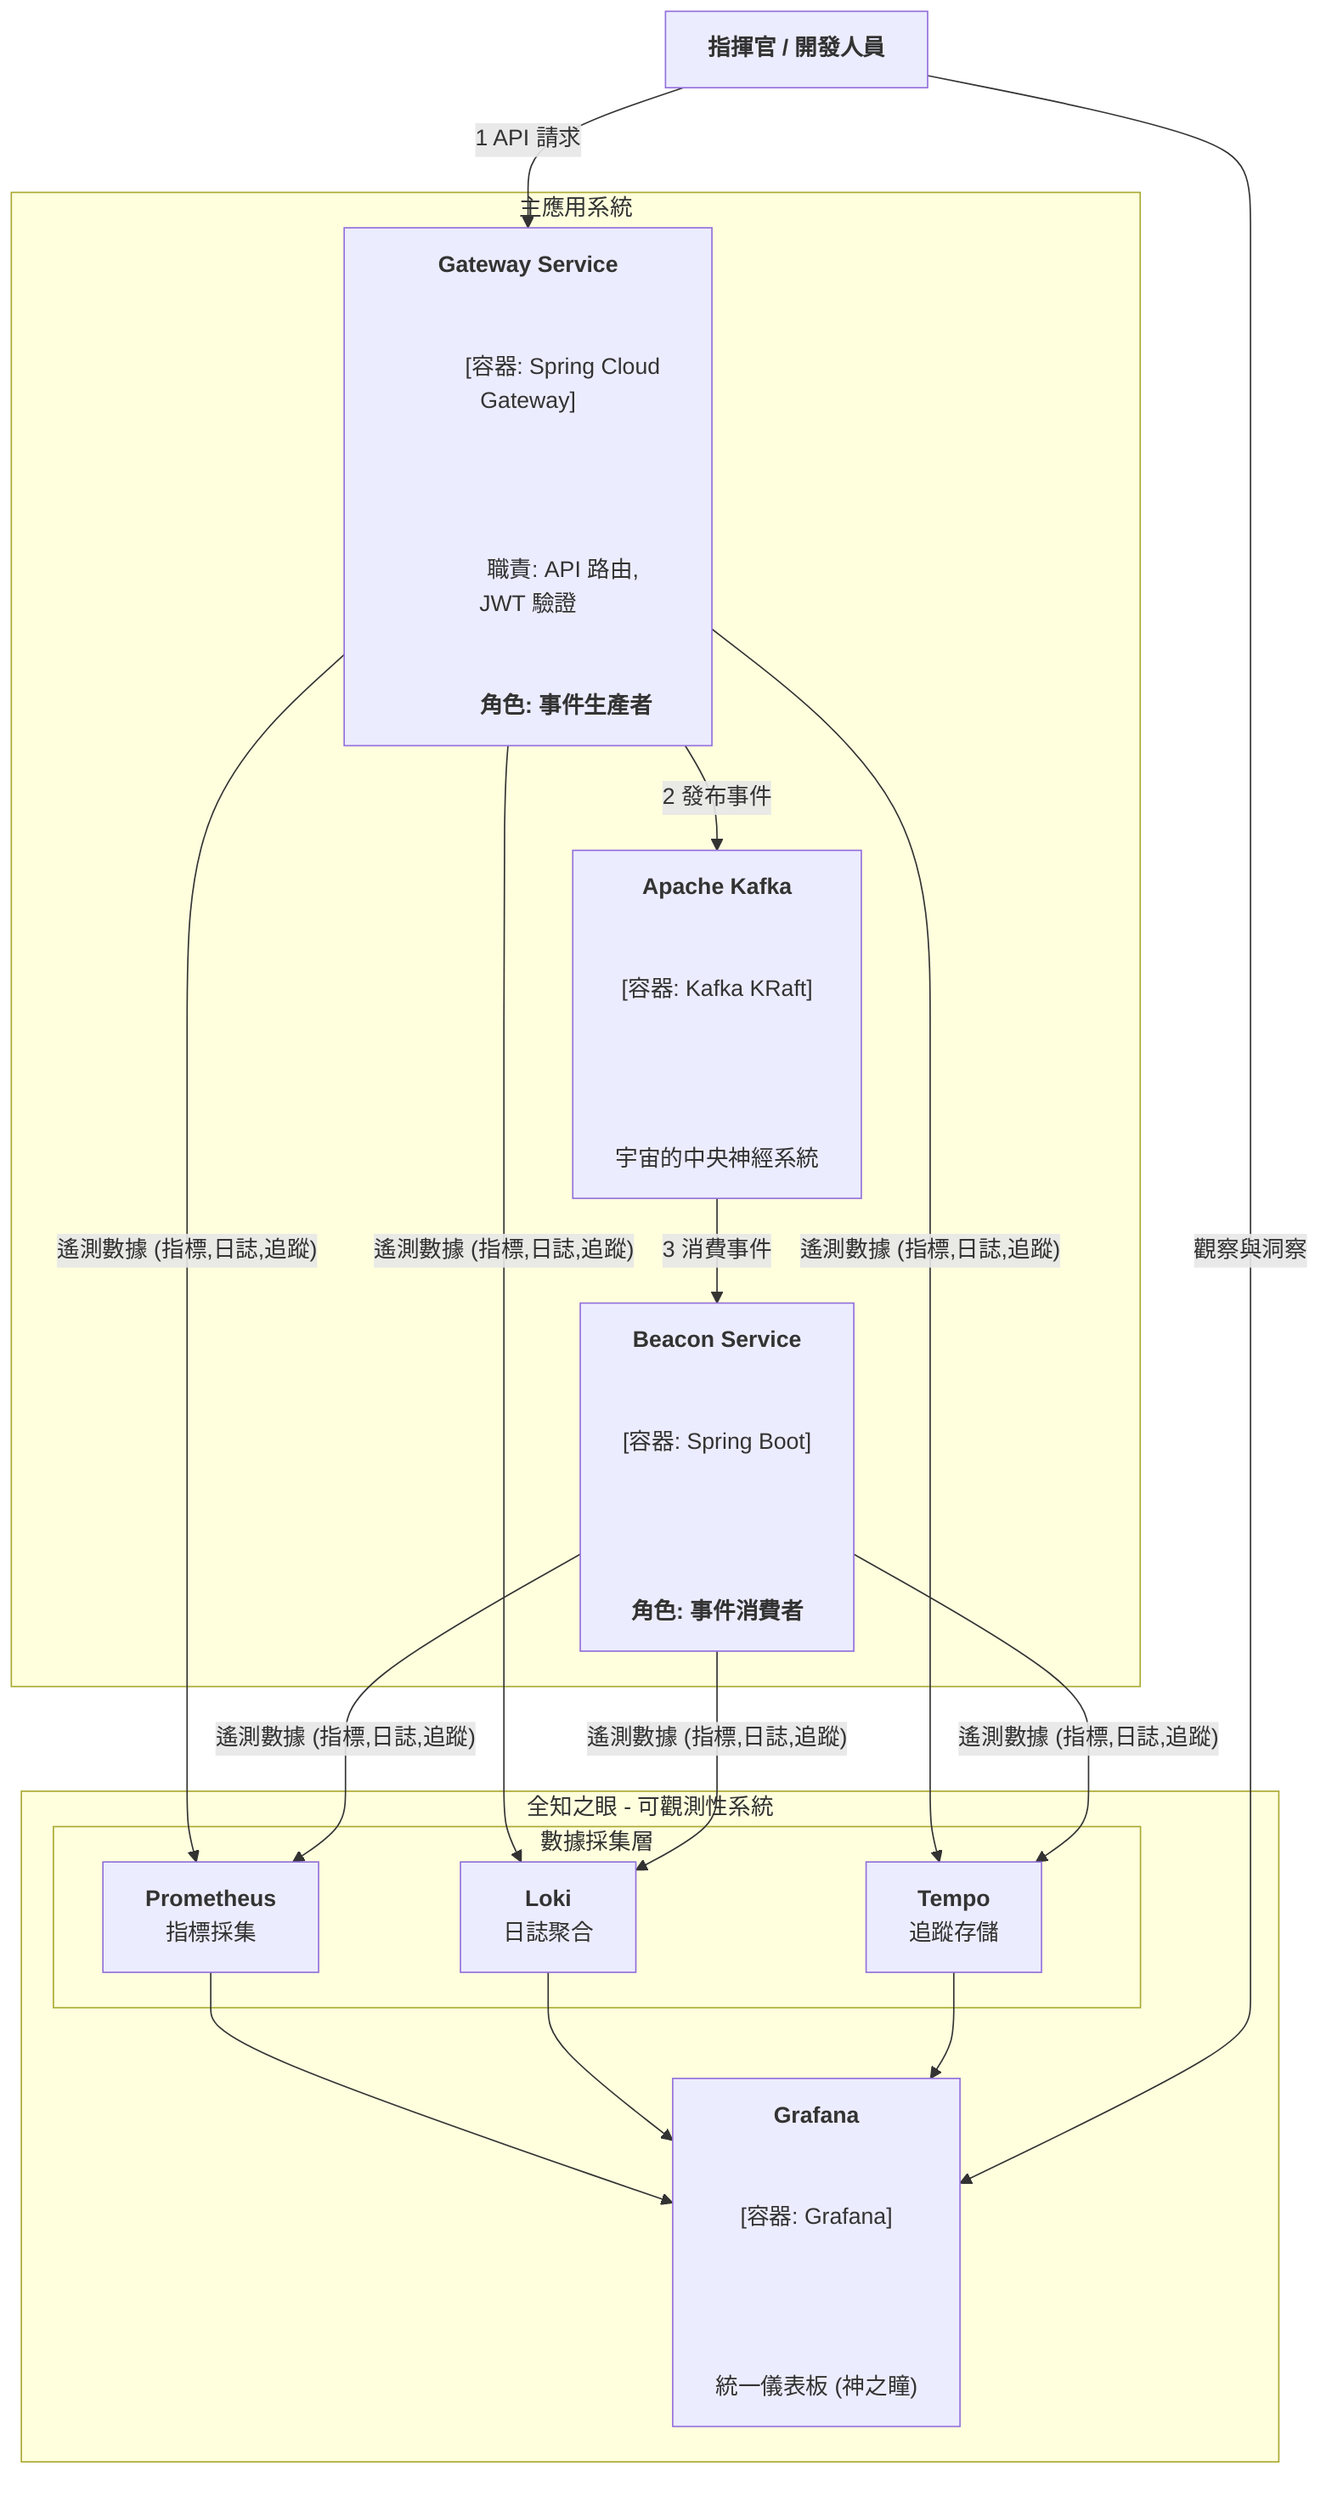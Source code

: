graph TD
    %% C2 - Container Diagram for Act III: The All-Seeing Eye
    %% Version 3.0 - Epic Upgrade

    A["<b>指揮官 / 開發人員</b>"]

    subgraph "主應用系統"
        direction LR
        C1["
            <b>Gateway Service</b>
            <br>
            [容器: Spring Cloud Gateway]
            <br>
            <br>
            職責: API 路由, JWT 驗證
            <br>
            <b>角色: 事件生產者</b>
        "]

        Kafka["
            <b>Apache Kafka</b>
            <br>
            [容器: Kafka KRaft]
            <br>
            <br>
            宇宙的中央神經系統
        "]

        C2["
            <b>Beacon Service</b>
            <br>
            [容器: Spring Boot]
            <br>
            <br>
            <b>角色: 事件消費者</b>
        "]
    end

    subgraph "全知之眼 - 可觀測性系統"
        direction LR
        
        subgraph "數據採集層"
            Prometheus["<b>Prometheus</b><br>指標採集"]
            Loki["<b>Loki</b><br>日誌聚合"]
            Tempo["<b>Tempo</b><br>追蹤存儲"]
        end

        Grafana["
            <b>Grafana</b>
            <br>
            [容器: Grafana]
            <br>
            <br>
            統一儀表板 (神之瞳)
        "]
    end

    %% Data Flows
    A -- "1 API 請求" --> C1
    C1 -- "2 發布事件" --> Kafka
    Kafka -- "3 消費事件" --> C2

    C1 -- "遙測數據 (指標,日誌,追蹤)" --> Prometheus & Loki & Tempo
    C2 -- "遙測數據 (指標,日誌,追蹤)" --> Prometheus & Loki & Tempo
    
    Prometheus --> Grafana
    Loki --> Grafana
    Tempo --> Grafana

    A -- "觀察與洞察" --> Grafana